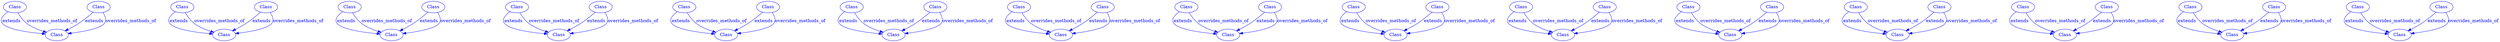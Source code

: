 
digraph SubdueGraph {
  55 [label="Class",color=blue,fontcolor=blue];
  194 [label="Class",color=blue,fontcolor=blue];
  199 [label="Class",color=blue,fontcolor=blue];
  55 -> 199 [label="extends",color=blue,fontcolor=blue];
  194 -> 199 [label="extends",color=blue,fontcolor=blue];
  55 -> 199 [label="overrides_methods_of",color=blue,fontcolor=blue];
  194 -> 199 [label="overrides_methods_of",color=blue,fontcolor=blue];
  142 [label="Class",color=blue,fontcolor=blue];
  175 [label="Class",color=blue,fontcolor=blue];
  236 [label="Class",color=blue,fontcolor=blue];
  142 -> 236 [label="extends",color=blue,fontcolor=blue];
  175 -> 236 [label="extends",color=blue,fontcolor=blue];
  142 -> 236 [label="overrides_methods_of",color=blue,fontcolor=blue];
  175 -> 236 [label="overrides_methods_of",color=blue,fontcolor=blue];
  143 [label="Class",color=blue,fontcolor=blue];
  176 [label="Class",color=blue,fontcolor=blue];
  237 [label="Class",color=blue,fontcolor=blue];
  143 -> 237 [label="extends",color=blue,fontcolor=blue];
  176 -> 237 [label="extends",color=blue,fontcolor=blue];
  143 -> 237 [label="overrides_methods_of",color=blue,fontcolor=blue];
  176 -> 237 [label="overrides_methods_of",color=blue,fontcolor=blue];
  191 [label="Class",color=blue,fontcolor=blue];
  202 [label="Class",color=blue,fontcolor=blue];
  383 [label="Class",color=blue,fontcolor=blue];
  202 -> 191 [label="extends",color=blue,fontcolor=blue];
  383 -> 191 [label="extends",color=blue,fontcolor=blue];
  202 -> 191 [label="overrides_methods_of",color=blue,fontcolor=blue];
  383 -> 191 [label="overrides_methods_of",color=blue,fontcolor=blue];
  79 [label="Class",color=blue,fontcolor=blue];
  394 [label="Class",color=blue,fontcolor=blue];
  423 [label="Class",color=blue,fontcolor=blue];
  79 -> 423 [label="extends",color=blue,fontcolor=blue];
  394 -> 423 [label="extends",color=blue,fontcolor=blue];
  79 -> 423 [label="overrides_methods_of",color=blue,fontcolor=blue];
  394 -> 423 [label="overrides_methods_of",color=blue,fontcolor=blue];
  51 [label="Class",color=blue,fontcolor=blue];
  139 [label="Class",color=blue,fontcolor=blue];
  440 [label="Class",color=blue,fontcolor=blue];
  51 -> 139 [label="extends",color=blue,fontcolor=blue];
  440 -> 139 [label="extends",color=blue,fontcolor=blue];
  51 -> 139 [label="overrides_methods_of",color=blue,fontcolor=blue];
  440 -> 139 [label="overrides_methods_of",color=blue,fontcolor=blue];
  307 [label="Class",color=blue,fontcolor=blue];
  371 [label="Class",color=blue,fontcolor=blue];
  441 [label="Class",color=blue,fontcolor=blue];
  371 -> 307 [label="extends",color=blue,fontcolor=blue];
  441 -> 307 [label="extends",color=blue,fontcolor=blue];
  371 -> 307 [label="overrides_methods_of",color=blue,fontcolor=blue];
  441 -> 307 [label="overrides_methods_of",color=blue,fontcolor=blue];
  101 [label="Class",color=blue,fontcolor=blue];
  216 [label="Class",color=blue,fontcolor=blue];
  448 [label="Class",color=blue,fontcolor=blue];
  216 -> 101 [label="extends",color=blue,fontcolor=blue];
  448 -> 101 [label="extends",color=blue,fontcolor=blue];
  216 -> 101 [label="overrides_methods_of",color=blue,fontcolor=blue];
  448 -> 101 [label="overrides_methods_of",color=blue,fontcolor=blue];
  103 [label="Class",color=blue,fontcolor=blue];
  227 [label="Class",color=blue,fontcolor=blue];
  451 [label="Class",color=blue,fontcolor=blue];
  227 -> 103 [label="extends",color=blue,fontcolor=blue];
  451 -> 103 [label="extends",color=blue,fontcolor=blue];
  227 -> 103 [label="overrides_methods_of",color=blue,fontcolor=blue];
  451 -> 103 [label="overrides_methods_of",color=blue,fontcolor=blue];
  106 [label="Class",color=blue,fontcolor=blue];
  228 [label="Class",color=blue,fontcolor=blue];
  452 [label="Class",color=blue,fontcolor=blue];
  228 -> 106 [label="extends",color=blue,fontcolor=blue];
  452 -> 106 [label="extends",color=blue,fontcolor=blue];
  228 -> 106 [label="overrides_methods_of",color=blue,fontcolor=blue];
  452 -> 106 [label="overrides_methods_of",color=blue,fontcolor=blue];
  245 [label="Class",color=blue,fontcolor=blue];
  261 [label="Class",color=blue,fontcolor=blue];
  453 [label="Class",color=blue,fontcolor=blue];
  245 -> 453 [label="extends",color=blue,fontcolor=blue];
  261 -> 453 [label="extends",color=blue,fontcolor=blue];
  245 -> 453 [label="overrides_methods_of",color=blue,fontcolor=blue];
  261 -> 453 [label="overrides_methods_of",color=blue,fontcolor=blue];
  25 [label="Class",color=blue,fontcolor=blue];
  162 [label="Class",color=blue,fontcolor=blue];
  479 [label="Class",color=blue,fontcolor=blue];
  25 -> 479 [label="extends",color=blue,fontcolor=blue];
  162 -> 479 [label="extends",color=blue,fontcolor=blue];
  25 -> 479 [label="overrides_methods_of",color=blue,fontcolor=blue];
  162 -> 479 [label="overrides_methods_of",color=blue,fontcolor=blue];
  40 [label="Class",color=blue,fontcolor=blue];
  197 [label="Class",color=blue,fontcolor=blue];
  485 [label="Class",color=blue,fontcolor=blue];
  40 -> 485 [label="extends",color=blue,fontcolor=blue];
  197 -> 485 [label="extends",color=blue,fontcolor=blue];
  40 -> 485 [label="overrides_methods_of",color=blue,fontcolor=blue];
  197 -> 485 [label="overrides_methods_of",color=blue,fontcolor=blue];
  181 [label="Class",color=blue,fontcolor=blue];
  231 [label="Class",color=blue,fontcolor=blue];
  495 [label="Class",color=blue,fontcolor=blue];
  181 -> 495 [label="extends",color=blue,fontcolor=blue];
  231 -> 495 [label="extends",color=blue,fontcolor=blue];
  181 -> 495 [label="overrides_methods_of",color=blue,fontcolor=blue];
  231 -> 495 [label="overrides_methods_of",color=blue,fontcolor=blue];
  250 [label="Class",color=blue,fontcolor=blue];
  358 [label="Class",color=blue,fontcolor=blue];
  498 [label="Class",color=blue,fontcolor=blue];
  250 -> 498 [label="extends",color=blue,fontcolor=blue];
  358 -> 498 [label="extends",color=blue,fontcolor=blue];
  250 -> 498 [label="overrides_methods_of",color=blue,fontcolor=blue];
  358 -> 498 [label="overrides_methods_of",color=blue,fontcolor=blue];
}
